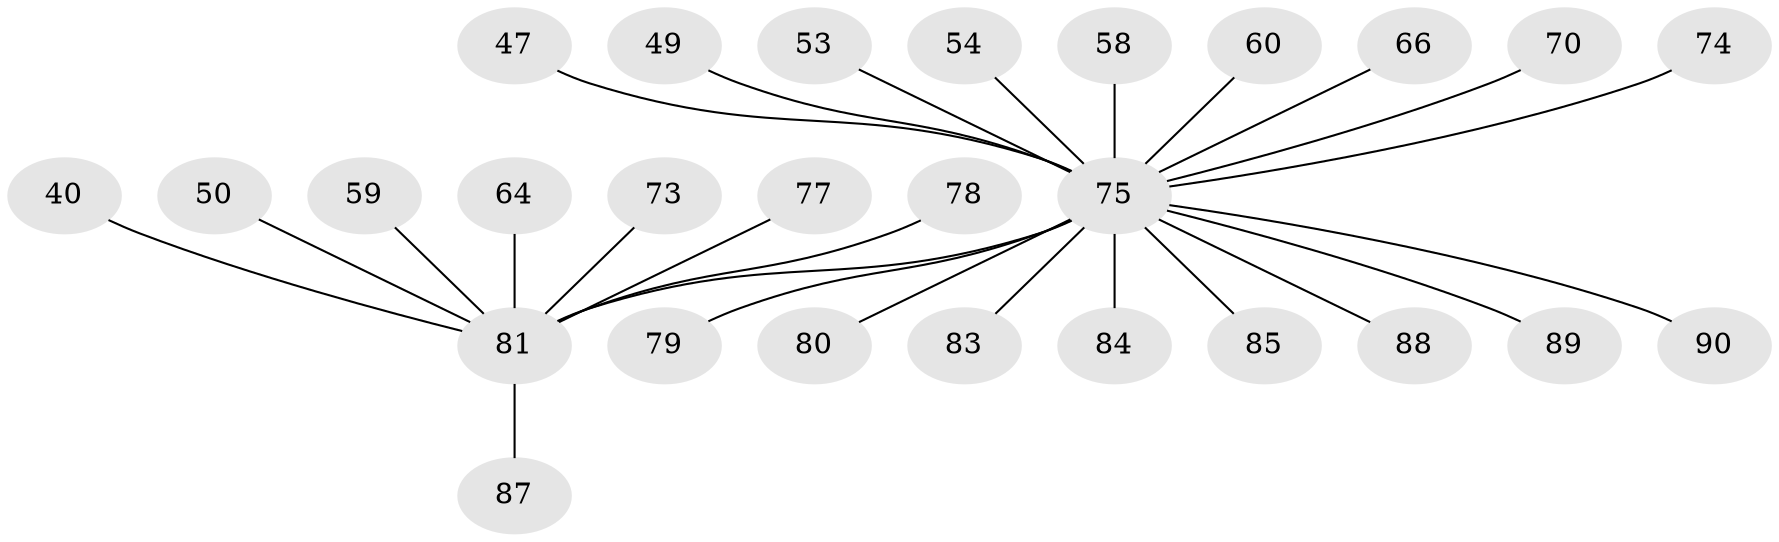 // original degree distribution, {4: 0.05555555555555555, 7: 0.011111111111111112, 1: 0.4444444444444444, 5: 0.03333333333333333, 6: 0.011111111111111112, 2: 0.3111111111111111, 3: 0.13333333333333333}
// Generated by graph-tools (version 1.1) at 2025/45/03/04/25 21:45:18]
// undirected, 27 vertices, 26 edges
graph export_dot {
graph [start="1"]
  node [color=gray90,style=filled];
  40;
  47;
  49;
  50;
  53 [super="+32"];
  54;
  58 [super="+18"];
  59;
  60;
  64 [super="+62"];
  66;
  70 [super="+69"];
  73 [super="+52"];
  74 [super="+39"];
  75 [super="+11+51+45+57+12+23+29+33+35+44"];
  77 [super="+67"];
  78 [super="+65"];
  79 [super="+61"];
  80;
  81 [super="+20+13+21+25+43+63+55"];
  83 [super="+17+41+68+71"];
  84;
  85;
  87 [super="+86"];
  88;
  89 [super="+72"];
  90 [super="+76"];
  40 -- 81;
  47 -- 75;
  49 -- 75;
  50 -- 81;
  53 -- 75;
  54 -- 75;
  58 -- 75;
  59 -- 81;
  60 -- 75;
  64 -- 81;
  66 -- 75;
  70 -- 75;
  73 -- 81;
  74 -- 75;
  75 -- 80;
  75 -- 85;
  75 -- 81 [weight=2];
  75 -- 83;
  75 -- 84;
  75 -- 88;
  75 -- 79;
  75 -- 89;
  75 -- 90;
  77 -- 81;
  78 -- 81;
  81 -- 87;
}
